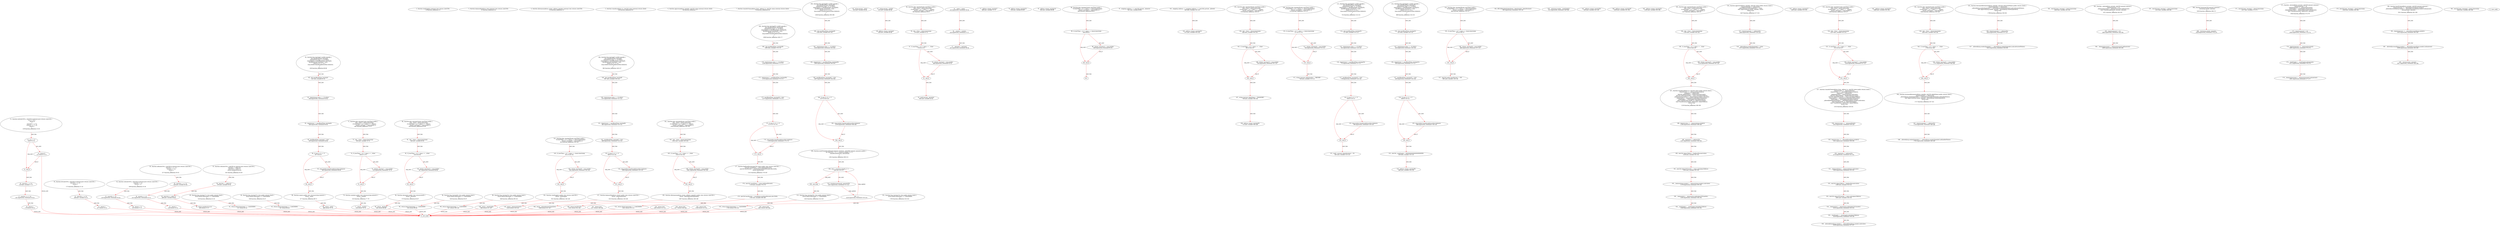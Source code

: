 digraph  {
13 [label="2_ function totalSupply() external view returns (uint256);\n13-function_definition-3-3", method="totalSupply()", type_label=function_definition];
21 [label="3_ function balanceOf(address who) external view returns (uint256);\n21-function_definition-4-4", method="balanceOf(address who)", type_label=function_definition];
33 [label="4_ function allowance(address owner, address spender) external view returns (uint256);\n33-function_definition-5-5", method="allowance(address owner,address spender)", type_label=function_definition];
49 [label="5_ function transfer(address to, uint256 value) external returns (bool);\n49-function_definition-6-6", method="transfer(address to,uint256 value)", type_label=function_definition];
64 [label="6_ function approve(address spender, uint256 value) external returns (bool);\n64-function_definition-7-7", method="approve(address spender,uint256 value)", type_label=function_definition];
79 [label="7_ function transferFrom(address from, address to, uint256 value) external returns (bool);\n79-function_definition-8-8", method="transferFrom(address from,address to,uint256 value)", type_label=function_definition];
129 [label="12_ function mul(uint256 a, uint256 b) internal pure returns (uint256) {\n    if (a == 0) {\n      return 0;\n    }\n    uint256 c = a * b;\n    assert(c / a == b);\n    return c;\n  }\n129-function_definition-13-20", method="mul(uint256 a,uint256 b)", type_label=function_definition];
146 [label="13_ if_a == 0\n146-if-14-16", method="mul(uint256 a,uint256 b)", type_label=if];
2212 [label="13_ end_if", method="mul(uint256 a,uint256 b)", type_label=end_if];
151 [label="14_ return 0;\n151-return-15-15", method="mul(uint256 a,uint256 b)", type_label=return];
153 [label="16_ uint256 c = a * b;\n153-new_variable-17-17", method="mul(uint256 a,uint256 b)", type_label=new_variable];
161 [label="17_ assert(c / a == b);\n161-expression_statement-18-18", method="mul(uint256 a,uint256 b)", type_label=expression_statement];
170 [label="18_ return c;\n170-return-19-19", method="mul(uint256 a,uint256 b)", type_label=return];
172 [label="20_ function div(uint256 a, uint256 b) internal pure returns (uint256) {\n    uint256 c = a / b;\n    return c;\n  }\n172-function_definition-21-24", method="div(uint256 a,uint256 b)", type_label=function_definition];
189 [label="21_ uint256 c = a / b;\n189-new_variable-22-22", method="div(uint256 a,uint256 b)", type_label=new_variable];
197 [label="22_ return c;\n197-return-23-23", method="div(uint256 a,uint256 b)", type_label=return];
199 [label="24_ function sub(uint256 a, uint256 b) internal pure returns (uint256) {\n    assert(b <= a);\n    return a - b;\n  }\n199-function_definition-25-28", method="sub(uint256 a,uint256 b)", type_label=function_definition];
216 [label="25_ assert(b <= a);\n216-expression_statement-26-26", method="sub(uint256 a,uint256 b)", type_label=expression_statement];
223 [label="26_ return a - b;\n223-return-27-27", method="sub(uint256 a,uint256 b)", type_label=return];
227 [label="28_ function add(uint256 a, uint256 b) internal pure returns (uint256) {\n    uint256 c = a + b;\n    assert(c >= a);\n    return c;\n  }\n227-function_definition-29-33", method="add(uint256 a,uint256 b)", type_label=function_definition];
244 [label="29_ uint256 c = a + b;\n244-new_variable-30-30", method="add(uint256 a,uint256 b)", type_label=new_variable];
252 [label="30_ assert(c >= a);\n252-expression_statement-31-31", method="add(uint256 a,uint256 b)", type_label=expression_statement];
259 [label="31_ return c;\n259-return-32-32", method="add(uint256 a,uint256 b)", type_label=return];
261 [label="33_ function ceil(uint256 a, uint256 m) internal pure returns (uint256) {\n    uint256 c = add(a,m);\n    uint256 d = sub(c,1);\n    return mul(div(d,m),m);\n  }\n261-function_definition-34-38", method="ceil(uint256 a,uint256 m)", type_label=function_definition];
278 [label="34_ uint256 c = add(a,m);\n278-new_variable-35-35", method="ceil(uint256 a,uint256 m)", type_label=new_variable];
289 [label="35_ uint256 d = sub(c,1);\n289-new_variable-36-36", method="ceil(uint256 a,uint256 m)", type_label=new_variable];
300 [label="36_ return mul(div(d,m),m);\n300-return-37-37", method="ceil(uint256 a,uint256 m)", type_label=return];
318 [label="40_ function bug_tmstmp17() view public returns (bool) {\n    return block.timestamp >= 1546300800;\n  }\n318-function_definition-41-43", method="bug_tmstmp17()", type_label=function_definition];
327 [label="41_ return block.timestamp >= 1546300800;\n327-return-42-42", method="bug_tmstmp17()", type_label=return];
333 [label="43_ string private _name;\n333-new_variable-44-44", method="", type_label=new_variable];
338 [label="44_ function bug_tmstmp37() view public returns (bool) {\n    return block.timestamp >= 1546300800;\n  }\n338-function_definition-45-47", method="bug_tmstmp37()", type_label=function_definition];
347 [label="45_ return block.timestamp >= 1546300800;\n347-return-46-46", method="bug_tmstmp37()", type_label=return];
353 [label="47_ string private _symbol;\n353-new_variable-48-48", method="", type_label=new_variable];
358 [label="48_ address winner_tmstmp3;\n358-new_variable-49-49", method="", type_label=new_variable];
362 [label="49_ function play_tmstmp3(uint startTime) public {\n	uint _vtime = block.timestamp;\n	if (startTime + (5 * 1 days) == _vtime){\n		winner_tmstmp3 = msg.sender;}}\n362-function_definition-50-53", method="play_tmstmp3(uint startTime)", type_label=function_definition];
370 [label="50_ uint _vtime = block.timestamp;\n370-new_variable-51-51", method="play_tmstmp3(uint startTime)", type_label=new_variable];
378 [label="51_ if_startTime + (5 * 1 days) == _vtime\n378-if-52-53", method="play_tmstmp3(uint startTime)", type_label=if];
2444 [label="51_ end_if", method="play_tmstmp3(uint startTime)", type_label=end_if];
389 [label="52_ winner_tmstmp3 = msg.sender;\n389-expression_statement-53-53", method="play_tmstmp3(uint startTime)", type_label=expression_statement];
395 [label="53_ uint8 private _decimals;\n395-new_variable-54-54", method="", type_label=new_variable];
414 [label="55_ _name = name;\n414-expression_statement-56-56", method="", type_label=expression_statement];
418 [label="56_ _symbol = symbol;\n418-expression_statement-57-57", method="", type_label=expression_statement];
422 [label="57_ _decimals = decimals;\n422-expression_statement-58-58", method="", type_label=expression_statement];
426 [label="59_ function bug_tmstmp4 () public payable {\n	uint pastBlockTime_tmstmp4;  \n	require(msg.value == 10 ether);  \n        require(now != pastBlockTime_tmstmp4);  \n        pastBlockTime_tmstmp4 = now;        \n        if(now % 15 == 0) {  \n            msg.sender.transfer(address(this).balance);\n        }\n    }\n426-function_definition-60-68", method="bug_tmstmp4()", type_label=function_definition];
431 [label="60_ uint pastBlockTime_tmstmp4;\n431-new_variable-61-61", method="bug_tmstmp4()", type_label=new_variable];
436 [label="61_ require(msg.value == 10 ether);\n436-expression_statement-62-62", method="bug_tmstmp4()", type_label=expression_statement];
446 [label="62_ require(now != pastBlockTime_tmstmp4);\n446-expression_statement-63-63", method="bug_tmstmp4()", type_label=expression_statement];
453 [label="63_ pastBlockTime_tmstmp4 = now;\n453-expression_statement-64-64", method="bug_tmstmp4()", type_label=expression_statement];
457 [label="64_ if_now % 15 == 0\n457-if-65-67", method="bug_tmstmp4()", type_label=if];
2523 [label="64_ end_if", method="bug_tmstmp4()", type_label=end_if];
464 [label="65_ msg.sender.transfer(address(this).balance);\n464-expression_statement-66-66", method="bug_tmstmp4()", type_label=expression_statement];
477 [label="68_ function name() public view returns(string memory) {\n    return _name;\n  }\n477-function_definition-69-71", method="name()", type_label=function_definition];
486 [label="69_ return _name;\n486-return-70-70", method="name()", type_label=return];
488 [label="71_ address winner_tmstmp7;\n488-new_variable-72-72", method="", type_label=new_variable];
492 [label="72_ function play_tmstmp7(uint startTime) public {\n	uint _vtime = block.timestamp;\n	if (startTime + (5 * 1 days) == _vtime){\n		winner_tmstmp7 = msg.sender;}}\n492-function_definition-73-76", method="play_tmstmp7(uint startTime)", type_label=function_definition];
500 [label="73_ uint _vtime = block.timestamp;\n500-new_variable-74-74", method="play_tmstmp7(uint startTime)", type_label=new_variable];
508 [label="74_ if_startTime + (5 * 1 days) == _vtime\n508-if-75-76", method="play_tmstmp7(uint startTime)", type_label=if];
2574 [label="74_ end_if", method="play_tmstmp7(uint startTime)", type_label=end_if];
519 [label="75_ winner_tmstmp7 = msg.sender;\n519-expression_statement-76-76", method="play_tmstmp7(uint startTime)", type_label=expression_statement];
525 [label="76_ function symbol() public view returns(string memory) {\n    return _symbol;\n  }\n525-function_definition-77-79", method="symbol()", type_label=function_definition];
534 [label="77_ return _symbol;\n534-return-78-78", method="symbol()", type_label=return];
536 [label="79_ address winner_tmstmp23;\n536-new_variable-80-80", method="", type_label=new_variable];
540 [label="80_ function play_tmstmp23(uint startTime) public {\n	uint _vtime = block.timestamp;\n	if (startTime + (5 * 1 days) == _vtime){\n		winner_tmstmp23 = msg.sender;}}\n540-function_definition-81-84", method="play_tmstmp23(uint startTime)", type_label=function_definition];
548 [label="81_ uint _vtime = block.timestamp;\n548-new_variable-82-82", method="play_tmstmp23(uint startTime)", type_label=new_variable];
556 [label="82_ if_startTime + (5 * 1 days) == _vtime\n556-if-83-84", method="play_tmstmp23(uint startTime)", type_label=if];
2622 [label="82_ end_if", method="play_tmstmp23(uint startTime)", type_label=end_if];
567 [label="83_ winner_tmstmp23 = msg.sender;\n567-expression_statement-84-84", method="play_tmstmp23(uint startTime)", type_label=expression_statement];
573 [label="84_ function decimals() public view returns(uint8) {\n    return _decimals;\n  }\n573-function_definition-85-87", method="decimals()", type_label=function_definition];
582 [label="85_ return _decimals;\n582-return-86-86", method="decimals()", type_label=return];
584 [label="87_ address winner_tmstmp14;\n584-new_variable-88-88", method="", type_label=new_variable];
588 [label="88_ function play_tmstmp14(uint startTime) public {\n	if (startTime + (5 * 1 days) == block.timestamp){\n		winner_tmstmp14 = msg.sender;}}\n588-function_definition-89-91", method="play_tmstmp14(uint startTime)", type_label=function_definition];
596 [label="89_ if_startTime + (5 * 1 days) == block.timestamp\n596-if-90-91", method="play_tmstmp14(uint startTime)", type_label=if];
2662 [label="89_ end_if", method="play_tmstmp14(uint startTime)", type_label=end_if];
609 [label="90_ winner_tmstmp14 = msg.sender;\n609-expression_statement-91-91", method="play_tmstmp14(uint startTime)", type_label=expression_statement];
626 [label="94_ function bug_tmstmp9() view public returns (bool) {\n    return block.timestamp >= 1546300800;\n  }\n626-function_definition-95-97", method="bug_tmstmp9()", type_label=function_definition];
635 [label="95_ return block.timestamp >= 1546300800;\n635-return-96-96", method="bug_tmstmp9()", type_label=return];
641 [label="97_ mapping (address => uint256) private _balances;\n641-new_variable-98-98", method="", type_label=new_variable];
648 [label="98_ function bug_tmstmp25() view public returns (bool) {\n    return block.timestamp >= 1546300800;\n  }\n648-function_definition-99-101", method="bug_tmstmp25()", type_label=function_definition];
657 [label="99_ return block.timestamp >= 1546300800;\n657-return-100-100", method="bug_tmstmp25()", type_label=return];
663 [label="101_ mapping (address => mapping (address => uint256)) private _allowed;\n663-new_variable-102-102", method="", type_label=new_variable];
672 [label="102_ address winner_tmstmp19;\n672-new_variable-103-103", method="", type_label=new_variable];
676 [label="103_ function play_tmstmp19(uint startTime) public {\n	uint _vtime = block.timestamp;\n	if (startTime + (5 * 1 days) == _vtime){\n		winner_tmstmp19 = msg.sender;}}\n676-function_definition-104-107", method="play_tmstmp19(uint startTime)", type_label=function_definition];
684 [label="104_ uint _vtime = block.timestamp;\n684-new_variable-105-105", method="play_tmstmp19(uint startTime)", type_label=new_variable];
692 [label="105_ if_startTime + (5 * 1 days) == _vtime\n692-if-106-107", method="play_tmstmp19(uint startTime)", type_label=if];
2758 [label="105_ end_if", method="play_tmstmp19(uint startTime)", type_label=end_if];
703 [label="106_ winner_tmstmp19 = msg.sender;\n703-expression_statement-107-107", method="play_tmstmp19(uint startTime)", type_label=expression_statement];
709 [label="107_ string constant tokenName = \"BIGBOMB\";\n709-new_variable-108-108", method="", type_label=new_variable];
715 [label="108_ address winner_tmstmp26;\n715-new_variable-109-109", method="", type_label=new_variable];
719 [label="109_ function play_tmstmp26(uint startTime) public {\n	if (startTime + (5 * 1 days) == block.timestamp){\n		winner_tmstmp26 = msg.sender;}}\n719-function_definition-110-112", method="play_tmstmp26(uint startTime)", type_label=function_definition];
727 [label="110_ if_startTime + (5 * 1 days) == block.timestamp\n727-if-111-112", method="play_tmstmp26(uint startTime)", type_label=if];
2793 [label="110_ end_if", method="play_tmstmp26(uint startTime)", type_label=end_if];
740 [label="111_ winner_tmstmp26 = msg.sender;\n740-expression_statement-112-112", method="play_tmstmp26(uint startTime)", type_label=expression_statement];
746 [label="112_ string constant tokenSymbol = \"BBOMB\";\n746-new_variable-113-113", method="", type_label=new_variable];
752 [label="113_ function bug_tmstmp20 () public payable {\n	uint pastBlockTime_tmstmp20;  \n	require(msg.value == 10 ether);  \n        require(now != pastBlockTime_tmstmp20);  \n        pastBlockTime_tmstmp20 = now;        \n        if(now % 15 == 0) {  \n            msg.sender.transfer(address(this).balance);\n        }\n    }\n752-function_definition-114-122", method="bug_tmstmp20()", type_label=function_definition];
757 [label="114_ uint pastBlockTime_tmstmp20;\n757-new_variable-115-115", method="bug_tmstmp20()", type_label=new_variable];
762 [label="115_ require(msg.value == 10 ether);\n762-expression_statement-116-116", method="bug_tmstmp20()", type_label=expression_statement];
772 [label="116_ require(now != pastBlockTime_tmstmp20);\n772-expression_statement-117-117", method="bug_tmstmp20()", type_label=expression_statement];
779 [label="117_ pastBlockTime_tmstmp20 = now;\n779-expression_statement-118-118", method="bug_tmstmp20()", type_label=expression_statement];
783 [label="118_ if_now % 15 == 0\n783-if-119-121", method="bug_tmstmp20()", type_label=if];
2849 [label="118_ end_if", method="bug_tmstmp20()", type_label=end_if];
790 [label="119_ msg.sender.transfer(address(this).balance);\n790-expression_statement-120-120", method="bug_tmstmp20()", type_label=expression_statement];
803 [label="122_ uint8  constant tokenDecimals = 18;\n803-new_variable-123-123", method="", type_label=new_variable];
808 [label="123_ function bug_tmstmp32 () public payable {\n	uint pastBlockTime_tmstmp32;  \n	require(msg.value == 10 ether);  \n        require(now != pastBlockTime_tmstmp32);  \n        pastBlockTime_tmstmp32 = now;        \n        if(now % 15 == 0) {  \n            msg.sender.transfer(address(this).balance);\n        }\n    }\n808-function_definition-124-132", method="bug_tmstmp32()", type_label=function_definition];
813 [label="124_ uint pastBlockTime_tmstmp32;\n813-new_variable-125-125", method="bug_tmstmp32()", type_label=new_variable];
818 [label="125_ require(msg.value == 10 ether);\n818-expression_statement-126-126", method="bug_tmstmp32()", type_label=expression_statement];
828 [label="126_ require(now != pastBlockTime_tmstmp32);\n828-expression_statement-127-127", method="bug_tmstmp32()", type_label=expression_statement];
835 [label="127_ pastBlockTime_tmstmp32 = now;\n835-expression_statement-128-128", method="bug_tmstmp32()", type_label=expression_statement];
839 [label="128_ if_now % 15 == 0\n839-if-129-131", method="bug_tmstmp32()", type_label=if];
2905 [label="128_ end_if", method="bug_tmstmp32()", type_label=end_if];
846 [label="129_ msg.sender.transfer(address(this).balance);\n846-expression_statement-130-130", method="bug_tmstmp32()", type_label=expression_statement];
859 [label="132_ uint256 _totalSupply = 800000000000000000000000;\n859-new_variable-133-133", method="", type_label=new_variable];
864 [label="133_ address winner_tmstmp38;\n864-new_variable-134-134", method="", type_label=new_variable];
868 [label="134_ function play_tmstmp38(uint startTime) public {\n	if (startTime + (5 * 1 days) == block.timestamp){\n		winner_tmstmp38 = msg.sender;}}\n868-function_definition-135-137", method="play_tmstmp38(uint startTime)", type_label=function_definition];
876 [label="135_ if_startTime + (5 * 1 days) == block.timestamp\n876-if-136-137", method="play_tmstmp38(uint startTime)", type_label=if];
2942 [label="135_ end_if", method="play_tmstmp38(uint startTime)", type_label=end_if];
889 [label="136_ winner_tmstmp38 = msg.sender;\n889-expression_statement-137-137", method="play_tmstmp38(uint startTime)", type_label=expression_statement];
895 [label="137_ uint256 public basePercent = 100;\n895-new_variable-138-138", method="", type_label=new_variable];
902 [label="138_ ERC20Detailed(tokenName, tokenSymbol, tokenDecimals)\n902-expression_statement-139-139", method="", type_label=expression_statement];
911 [label="139_ _mint(msg.sender, _totalSupply);\n911-expression_statement-140-140", method="", type_label=expression_statement];
920 [label="141_ address winner_tmstmp30;\n920-new_variable-142-142", method="", type_label=new_variable];
924 [label="142_ function play_tmstmp30(uint startTime) public {\n	if (startTime + (5 * 1 days) == block.timestamp){\n		winner_tmstmp30 = msg.sender;}}\n924-function_definition-143-145", method="play_tmstmp30(uint startTime)", type_label=function_definition];
932 [label="143_ if_startTime + (5 * 1 days) == block.timestamp\n932-if-144-145", method="play_tmstmp30(uint startTime)", type_label=if];
2998 [label="143_ end_if", method="play_tmstmp30(uint startTime)", type_label=end_if];
945 [label="144_ winner_tmstmp30 = msg.sender;\n945-expression_statement-145-145", method="play_tmstmp30(uint startTime)", type_label=expression_statement];
951 [label="145_ function totalSupply() public view returns (uint256) {\n    return _totalSupply;\n  }\n951-function_definition-146-148", method="totalSupply()", type_label=function_definition];
960 [label="146_ return _totalSupply;\n960-return-147-147", method="totalSupply()", type_label=return];
962 [label="148_ function bug_tmstmp8 () public payable {\n	uint pastBlockTime_tmstmp8;  \n	require(msg.value == 10 ether);  \n        require(now != pastBlockTime_tmstmp8);  \n        pastBlockTime_tmstmp8 = now;        \n        if(now % 15 == 0) {  \n            msg.sender.transfer(address(this).balance);\n        }\n    }\n962-function_definition-149-157", method="bug_tmstmp8()", type_label=function_definition];
967 [label="149_ uint pastBlockTime_tmstmp8;\n967-new_variable-150-150", method="bug_tmstmp8()", type_label=new_variable];
972 [label="150_ require(msg.value == 10 ether);\n972-expression_statement-151-151", method="bug_tmstmp8()", type_label=expression_statement];
982 [label="151_ require(now != pastBlockTime_tmstmp8);\n982-expression_statement-152-152", method="bug_tmstmp8()", type_label=expression_statement];
989 [label="152_ pastBlockTime_tmstmp8 = now;\n989-expression_statement-153-153", method="bug_tmstmp8()", type_label=expression_statement];
993 [label="153_ if_now % 15 == 0\n993-if-154-156", method="bug_tmstmp8()", type_label=if];
3059 [label="153_ end_if", method="bug_tmstmp8()", type_label=end_if];
1000 [label="154_ msg.sender.transfer(address(this).balance);\n1000-expression_statement-155-155", method="bug_tmstmp8()", type_label=expression_statement];
1013 [label="157_ function balanceOf(address owner) public view returns (uint256) {\n    return _balances[owner];\n  }\n1013-function_definition-158-160", method="balanceOf(address owner)", type_label=function_definition];
1026 [label="158_ return _balances[owner];\n1026-return-159-159", method="balanceOf(address owner)", type_label=return];
1030 [label="160_ address winner_tmstmp39;\n1030-new_variable-161-161", method="", type_label=new_variable];
1034 [label="161_ function play_tmstmp39(uint startTime) public {\n	uint _vtime = block.timestamp;\n	if (startTime + (5 * 1 days) == _vtime){\n		winner_tmstmp39 = msg.sender;}}\n1034-function_definition-162-165", method="play_tmstmp39(uint startTime)", type_label=function_definition];
1042 [label="162_ uint _vtime = block.timestamp;\n1042-new_variable-163-163", method="play_tmstmp39(uint startTime)", type_label=new_variable];
1050 [label="163_ if_startTime + (5 * 1 days) == _vtime\n1050-if-164-165", method="play_tmstmp39(uint startTime)", type_label=if];
3116 [label="163_ end_if", method="play_tmstmp39(uint startTime)", type_label=end_if];
1061 [label="164_ winner_tmstmp39 = msg.sender;\n1061-expression_statement-165-165", method="play_tmstmp39(uint startTime)", type_label=expression_statement];
1067 [label="165_ function allowance(address owner, address spender) public view returns (uint256) {\n    return _allowed[owner][spender];\n  }\n1067-function_definition-166-168", method="allowance(address owner,address spender)", type_label=function_definition];
1084 [label="166_ return _allowed[owner][spender];\n1084-return-167-167", method="allowance(address owner,address spender)", type_label=return];
1090 [label="168_ function bug_tmstmp36 () public payable {\n	uint pastBlockTime_tmstmp36;  \n	require(msg.value == 10 ether);  \n        require(now != pastBlockTime_tmstmp36);  \n        pastBlockTime_tmstmp36 = now;        \n        if(now % 15 == 0) {  \n            msg.sender.transfer(address(this).balance);\n        }\n    }\n1090-function_definition-169-177", method="bug_tmstmp36()", type_label=function_definition];
1095 [label="169_ uint pastBlockTime_tmstmp36;\n1095-new_variable-170-170", method="bug_tmstmp36()", type_label=new_variable];
1100 [label="170_ require(msg.value == 10 ether);\n1100-expression_statement-171-171", method="bug_tmstmp36()", type_label=expression_statement];
1110 [label="171_ require(now != pastBlockTime_tmstmp36);\n1110-expression_statement-172-172", method="bug_tmstmp36()", type_label=expression_statement];
1117 [label="172_ pastBlockTime_tmstmp36 = now;\n1117-expression_statement-173-173", method="bug_tmstmp36()", type_label=expression_statement];
1121 [label="173_ if_now % 15 == 0\n1121-if-174-176", method="bug_tmstmp36()", type_label=if];
3187 [label="173_ end_if", method="bug_tmstmp36()", type_label=end_if];
1128 [label="174_ msg.sender.transfer(address(this).balance);\n1128-expression_statement-175-175", method="bug_tmstmp36()", type_label=expression_statement];
1141 [label="177_ function findfourPercent(uint256 value) public view returns (uint256)  {\n    uint256 roundValue = value.ceil(basePercent);\n    uint256 fourPercent = roundValue.mul(basePercent).div(2500);\n    return fourPercent;\n  }\n1141-function_definition-178-182", method="findfourPercent(uint256 value)", type_label=function_definition];
1154 [label="178_ uint256 roundValue = value.ceil(basePercent);\n1154-new_variable-179-179", method="findfourPercent(uint256 value)", type_label=new_variable];
1165 [label="179_ uint256 fourPercent = roundValue.mul(basePercent).div(2500);\n1165-new_variable-180-180", method="findfourPercent(uint256 value)", type_label=new_variable];
1181 [label="180_ return fourPercent;\n1181-return-181-181", method="findfourPercent(uint256 value)", type_label=return];
1183 [label="182_ address winner_tmstmp35;\n1183-new_variable-183-183", method="", type_label=new_variable];
1187 [label="183_ function play_tmstmp35(uint startTime) public {\n	uint _vtime = block.timestamp;\n	if (startTime + (5 * 1 days) == _vtime){\n		winner_tmstmp35 = msg.sender;}}\n1187-function_definition-184-187", method="play_tmstmp35(uint startTime)", type_label=function_definition];
1195 [label="184_ uint _vtime = block.timestamp;\n1195-new_variable-185-185", method="play_tmstmp35(uint startTime)", type_label=new_variable];
1203 [label="185_ if_startTime + (5 * 1 days) == _vtime\n1203-if-186-187", method="play_tmstmp35(uint startTime)", type_label=if];
3269 [label="185_ end_if", method="play_tmstmp35(uint startTime)", type_label=end_if];
1214 [label="186_ winner_tmstmp35 = msg.sender;\n1214-expression_statement-187-187", method="play_tmstmp35(uint startTime)", type_label=expression_statement];
1220 [label="187_ function transfer(address to, uint256 value) public returns (bool) {\n    require(value <= _balances[msg.sender]);\n    require(to != address(0));\n    uint256 tokensToBurn = findfourPercent(value);\n    uint256 tokensToTransfer = value.sub(tokensToBurn);\n    _balances[msg.sender] = _balances[msg.sender].sub(value);\n    _balances[to] = _balances[to].add(tokensToTransfer);\n    _totalSupply = _totalSupply.sub(tokensToBurn);\n    emit Transfer(msg.sender, to, tokensToTransfer);\n    emit Transfer(msg.sender, address(0), tokensToBurn);\n    return true;\n  }\n1220-function_definition-188-199", method="transfer(address to,uint256 value)", type_label=function_definition];
1236 [label="188_ require(value <= _balances[msg.sender]);\n1236-expression_statement-189-189", method="transfer(address to,uint256 value)", type_label=expression_statement];
1247 [label="189_ require(to != address(0));\n1247-expression_statement-190-190", method="transfer(address to,uint256 value)", type_label=expression_statement];
1256 [label="190_ uint256 tokensToBurn = findfourPercent(value);\n1256-new_variable-191-191", method="transfer(address to,uint256 value)", type_label=new_variable];
1265 [label="191_ uint256 tokensToTransfer = value.sub(tokensToBurn);\n1265-new_variable-192-192", method="transfer(address to,uint256 value)", type_label=new_variable];
1276 [label="192_ _balances[msg.sender] = _balances[msg.sender].sub(value);\n1276-expression_statement-193-193", method="transfer(address to,uint256 value)", type_label=expression_statement];
1293 [label="193_ _balances[to] = _balances[to].add(tokensToTransfer);\n1293-expression_statement-194-194", method="transfer(address to,uint256 value)", type_label=expression_statement];
1306 [label="194_ _totalSupply = _totalSupply.sub(tokensToBurn);\n1306-expression_statement-195-195", method="transfer(address to,uint256 value)", type_label=expression_statement];
1337 [label="197_ return true;\n1337-return-198-198", method="transfer(address to,uint256 value)", type_label=return];
1340 [label="199_ function bug_tmstmp40 () public payable {\n	uint pastBlockTime_tmstmp40;  \n	require(msg.value == 10 ether);  \n        require(now != pastBlockTime_tmstmp40);  \n        pastBlockTime_tmstmp40 = now;        \n        if(now % 15 == 0) {  \n            msg.sender.transfer(address(this).balance);\n        }\n    }\n1340-function_definition-200-208", method="bug_tmstmp40()", type_label=function_definition];
1345 [label="200_ uint pastBlockTime_tmstmp40;\n1345-new_variable-201-201", method="bug_tmstmp40()", type_label=new_variable];
1350 [label="201_ require(msg.value == 10 ether);\n1350-expression_statement-202-202", method="bug_tmstmp40()", type_label=expression_statement];
1360 [label="202_ require(now != pastBlockTime_tmstmp40);\n1360-expression_statement-203-203", method="bug_tmstmp40()", type_label=expression_statement];
1367 [label="203_ pastBlockTime_tmstmp40 = now;\n1367-expression_statement-204-204", method="bug_tmstmp40()", type_label=expression_statement];
1371 [label="204_ if_now % 15 == 0\n1371-if-205-207", method="bug_tmstmp40()", type_label=if];
3437 [label="204_ end_if", method="bug_tmstmp40()", type_label=end_if];
1378 [label="205_ msg.sender.transfer(address(this).balance);\n1378-expression_statement-206-206", method="bug_tmstmp40()", type_label=expression_statement];
1391 [label="208_ function multiTransfer(address[] memory receivers, uint256[] memory amounts) public {\n    for (uint256 i = 0; i < receivers.length; i++) {\n      transfer(receivers[i], amounts[i]);\n    }\n  }\n1391-function_definition-209-213", method="multiTransfer(address[] memory receivers,uint256[] memory amounts)", type_label=function_definition];
1405 [label="209_ for(i < receivers.length;;i++)\n1405-for-210-212", method="multiTransfer(address[] memory receivers,uint256[] memory amounts)", type_label=for];
3471 [label="209_ end_loop", method="multiTransfer(address[] memory receivers,uint256[] memory amounts)", type_label=end_loop];
1418 [label="209_ i++\n1418-expression_statement-210-210", method="multiTransfer(address[] memory receivers,uint256[] memory amounts)", type_label=expression_statement];
1421 [label="210_ transfer(receivers[i], amounts[i]);\n1421-expression_statement-211-211", method="multiTransfer(address[] memory receivers,uint256[] memory amounts)", type_label=expression_statement];
1432 [label="213_ function bug_tmstmp33() view public returns (bool) {\n    return block.timestamp >= 1546300800;\n  }\n1432-function_definition-214-216", method="bug_tmstmp33()", type_label=function_definition];
1441 [label="214_ return block.timestamp >= 1546300800;\n1441-return-215-215", method="bug_tmstmp33()", type_label=return];
1447 [label="216_ function approve(address spender, uint256 value) public returns (bool) {\n    require(spender != address(0));\n    _allowed[msg.sender][spender] = value;\n    emit Approval(msg.sender, spender, value);\n    return true;\n  }\n1447-function_definition-217-222", method="approve(address spender,uint256 value)", type_label=function_definition];
1463 [label="217_ require(spender != address(0));\n1463-expression_statement-218-218", method="approve(address spender,uint256 value)", type_label=expression_statement];
1472 [label="218_ _allowed[msg.sender][spender] = value;\n1472-expression_statement-219-219", method="approve(address spender,uint256 value)", type_label=expression_statement];
1492 [label="220_ return true;\n1492-return-221-221", method="approve(address spender,uint256 value)", type_label=return];
1495 [label="222_ address winner_tmstmp27;\n1495-new_variable-223-223", method="", type_label=new_variable];
1499 [label="223_ function play_tmstmp27(uint startTime) public {\n	uint _vtime = block.timestamp;\n	if (startTime + (5 * 1 days) == _vtime){\n		winner_tmstmp27 = msg.sender;}}\n1499-function_definition-224-227", method="play_tmstmp27(uint startTime)", type_label=function_definition];
1507 [label="224_ uint _vtime = block.timestamp;\n1507-new_variable-225-225", method="play_tmstmp27(uint startTime)", type_label=new_variable];
1515 [label="225_ if_startTime + (5 * 1 days) == _vtime\n1515-if-226-227", method="play_tmstmp27(uint startTime)", type_label=if];
3581 [label="225_ end_if", method="play_tmstmp27(uint startTime)", type_label=end_if];
1526 [label="226_ winner_tmstmp27 = msg.sender;\n1526-expression_statement-227-227", method="play_tmstmp27(uint startTime)", type_label=expression_statement];
1532 [label="227_ function transferFrom(address from, address to, uint256 value) public returns (bool) {\n    require(value <= _balances[from]);\n    require(value <= _allowed[from][msg.sender]);\n    require(to != address(0));\n    _balances[from] = _balances[from].sub(value);\n    uint256 tokensToBurn = findfourPercent(value);\n    uint256 tokensToTransfer = value.sub(tokensToBurn);\n    _balances[to] = _balances[to].add(tokensToTransfer);\n    _totalSupply = _totalSupply.sub(tokensToBurn);\n    _allowed[from][msg.sender] = _allowed[from][msg.sender].sub(value);\n    emit Transfer(from, to, tokensToTransfer);\n    emit Transfer(from, address(0), tokensToBurn);\n    return true;\n  }\n1532-function_definition-228-241", method="transferFrom(address from,address to,uint256 value)", type_label=function_definition];
1552 [label="228_ require(value <= _balances[from]);\n1552-expression_statement-229-229", method="transferFrom(address from,address to,uint256 value)", type_label=expression_statement];
1561 [label="229_ require(value <= _allowed[from][msg.sender]);\n1561-expression_statement-230-230", method="transferFrom(address from,address to,uint256 value)", type_label=expression_statement];
1574 [label="230_ require(to != address(0));\n1574-expression_statement-231-231", method="transferFrom(address from,address to,uint256 value)", type_label=expression_statement];
1583 [label="231_ _balances[from] = _balances[from].sub(value);\n1583-expression_statement-232-232", method="transferFrom(address from,address to,uint256 value)", type_label=expression_statement];
1596 [label="232_ uint256 tokensToBurn = findfourPercent(value);\n1596-new_variable-233-233", method="transferFrom(address from,address to,uint256 value)", type_label=new_variable];
1605 [label="233_ uint256 tokensToTransfer = value.sub(tokensToBurn);\n1605-new_variable-234-234", method="transferFrom(address from,address to,uint256 value)", type_label=new_variable];
1616 [label="234_ _balances[to] = _balances[to].add(tokensToTransfer);\n1616-expression_statement-235-235", method="transferFrom(address from,address to,uint256 value)", type_label=expression_statement];
1629 [label="235_ _totalSupply = _totalSupply.sub(tokensToBurn);\n1629-expression_statement-236-236", method="transferFrom(address from,address to,uint256 value)", type_label=expression_statement];
1638 [label="236_ _allowed[from][msg.sender] = _allowed[from][msg.sender].sub(value);\n1638-expression_statement-237-237", method="transferFrom(address from,address to,uint256 value)", type_label=expression_statement];
1677 [label="239_ return true;\n1677-return-240-240", method="transferFrom(address from,address to,uint256 value)", type_label=return];
1680 [label="241_ address winner_tmstmp31;\n1680-new_variable-242-242", method="", type_label=new_variable];
1684 [label="242_ function play_tmstmp31(uint startTime) public {\n	uint _vtime = block.timestamp;\n	if (startTime + (5 * 1 days) == _vtime){\n		winner_tmstmp31 = msg.sender;}}\n1684-function_definition-243-246", method="play_tmstmp31(uint startTime)", type_label=function_definition];
1692 [label="243_ uint _vtime = block.timestamp;\n1692-new_variable-244-244", method="play_tmstmp31(uint startTime)", type_label=new_variable];
1700 [label="244_ if_startTime + (5 * 1 days) == _vtime\n1700-if-245-246", method="play_tmstmp31(uint startTime)", type_label=if];
3766 [label="244_ end_if", method="play_tmstmp31(uint startTime)", type_label=end_if];
1711 [label="245_ winner_tmstmp31 = msg.sender;\n1711-expression_statement-246-246", method="play_tmstmp31(uint startTime)", type_label=expression_statement];
1717 [label="246_ function increaseAllowance(address spender, uint256 addedValue) public returns (bool) {\n    require(spender != address(0));\n    _allowed[msg.sender][spender] = (_allowed[msg.sender][spender].add(addedValue));\n    emit Approval(msg.sender, spender, _allowed[msg.sender][spender]);\n    return true;\n  }\n1717-function_definition-247-252", method="increaseAllowance(address spender,uint256 addedValue)", type_label=function_definition];
1733 [label="247_ require(spender != address(0));\n1733-expression_statement-248-248", method="increaseAllowance(address spender,uint256 addedValue)", type_label=expression_statement];
1742 [label="248_ _allowed[msg.sender][spender] = (_allowed[msg.sender][spender].add(addedValue));\n1742-expression_statement-249-249", method="increaseAllowance(address spender,uint256 addedValue)", type_label=expression_statement];
1780 [label="250_ return true;\n1780-return-251-251", method="increaseAllowance(address spender,uint256 addedValue)", type_label=return];
1783 [label="252_ function bug_tmstmp13() view public returns (bool) {\n    return block.timestamp >= 1546300800;\n  }\n1783-function_definition-253-255", method="bug_tmstmp13()", type_label=function_definition];
1792 [label="253_ return block.timestamp >= 1546300800;\n1792-return-254-254", method="bug_tmstmp13()", type_label=return];
1798 [label="255_ function decreaseAllowance(address spender, uint256 subtractedValue) public returns (bool) {\n    require(spender != address(0));\n    _allowed[msg.sender][spender] = (_allowed[msg.sender][spender].sub(subtractedValue));\n    emit Approval(msg.sender, spender, _allowed[msg.sender][spender]);\n    return true;\n  }\n1798-function_definition-256-261", method="decreaseAllowance(address spender,uint256 subtractedValue)", type_label=function_definition];
1814 [label="256_ require(spender != address(0));\n1814-expression_statement-257-257", method="decreaseAllowance(address spender,uint256 subtractedValue)", type_label=expression_statement];
1823 [label="257_ _allowed[msg.sender][spender] = (_allowed[msg.sender][spender].sub(subtractedValue));\n1823-expression_statement-258-258", method="decreaseAllowance(address spender,uint256 subtractedValue)", type_label=expression_statement];
1861 [label="259_ return true;\n1861-return-260-260", method="decreaseAllowance(address spender,uint256 subtractedValue)", type_label=return];
1864 [label="261_ uint256 bugv_tmstmp5 = block.timestamp;\n1864-new_variable-262-262", method="", type_label=new_variable];
1871 [label="262_ function _mint(address account, uint256 amount) internal {\n    require(amount != 0);\n    _balances[account] = _balances[account].add(amount);\n    emit Transfer(address(0), account, amount);\n  }\n1871-function_definition-263-267", method="_mint(address account,uint256 amount)", type_label=function_definition];
1883 [label="263_ require(amount != 0);\n1883-expression_statement-264-264", method="_mint(address account,uint256 amount)", type_label=expression_statement];
1890 [label="264_ _balances[account] = _balances[account].add(amount);\n1890-expression_statement-265-265", method="_mint(address account,uint256 amount)", type_label=expression_statement];
1913 [label="267_ uint256 bugv_tmstmp1 = block.timestamp;\n1913-new_variable-268-268", method="", type_label=new_variable];
1920 [label="268_ function burn(uint256 amount) external {\n    _burn(msg.sender, amount);\n  }\n1920-function_definition-269-271", method="burn(uint256 amount)", type_label=function_definition];
1928 [label="269_ _burn(msg.sender, amount);\n1928-expression_statement-270-270", method="burn(uint256 amount)", type_label=expression_statement];
1937 [label="271_ uint256 bugv_tmstmp2 = block.timestamp;\n1937-new_variable-272-272", method="", type_label=new_variable];
1944 [label="272_ function _burn(address account, uint256 amount) internal {\n    require(amount != 0);\n    require(amount <= _balances[account]);\n    _totalSupply = _totalSupply.sub(amount);\n    _balances[account] = _balances[account].sub(amount);\n    emit Transfer(account, address(0), amount);\n  }\n1944-function_definition-273-279", method="_burn(address account,uint256 amount)", type_label=function_definition];
1956 [label="273_ require(amount != 0);\n1956-expression_statement-274-274", method="_burn(address account,uint256 amount)", type_label=expression_statement];
1963 [label="274_ require(amount <= _balances[account]);\n1963-expression_statement-275-275", method="_burn(address account,uint256 amount)", type_label=expression_statement];
1972 [label="275_ _totalSupply = _totalSupply.sub(amount);\n1972-expression_statement-276-276", method="_burn(address account,uint256 amount)", type_label=expression_statement];
1981 [label="276_ _balances[account] = _balances[account].sub(amount);\n1981-expression_statement-277-277", method="_burn(address account,uint256 amount)", type_label=expression_statement];
2004 [label="279_ uint256 bugv_tmstmp3 = block.timestamp;\n2004-new_variable-280-280", method="", type_label=new_variable];
2011 [label="280_ function burnFrom(address account, uint256 amount) external {\n    require(amount <= _allowed[account][msg.sender]);\n    _allowed[account][msg.sender] = _allowed[account][msg.sender].sub(amount);\n    _burn(account, amount);\n  }\n2011-function_definition-281-285", method="burnFrom(address account,uint256 amount)", type_label=function_definition];
2023 [label="281_ require(amount <= _allowed[account][msg.sender]);\n2023-expression_statement-282-282", method="burnFrom(address account,uint256 amount)", type_label=expression_statement];
2036 [label="282_ _allowed[account][msg.sender] = _allowed[account][msg.sender].sub(amount);\n2036-expression_statement-283-283", method="burnFrom(address account,uint256 amount)", type_label=expression_statement];
2057 [label="283_ _burn(account, amount);\n2057-expression_statement-284-284", method="burnFrom(address account,uint256 amount)", type_label=expression_statement];
2064 [label="285_ uint256 bugv_tmstmp4 = block.timestamp;\n2064-new_variable-286-286", method="", type_label=new_variable];
1 [label="0_ start_node", method="", type_label=start];
2 [label="0_ exit_node", method="", type_label=exit];
615;
129 -> 146  [color=red, controlflow_type=next_line, edge_type=CFG_edge, key=0, label=next_line];
146 -> 151  [color=red, controlflow_type=pos_next, edge_type=CFG_edge, key=0, label=pos_next];
146 -> 2212  [color=red, controlflow_type=neg_next, edge_type=CFG_edge, key=0, label=neg_next];
2212 -> 153  [color=red, controlflow_type=next_line, edge_type=CFG_edge, key=0, label=next_line];
151 -> 2212  [color=red, controlflow_type=end_if, edge_type=CFG_edge, key=0, label=end_if];
151 -> 2  [color=red, controlflow_type=return_exit, edge_type=CFG_edge, key=0, label=return_exit];
153 -> 161  [color=red, controlflow_type=next_line, edge_type=CFG_edge, key=0, label=next_line];
161 -> 170  [color=red, controlflow_type=next_line, edge_type=CFG_edge, key=0, label=next_line];
170 -> 2  [color=red, controlflow_type=return_exit, edge_type=CFG_edge, key=0, label=return_exit];
172 -> 189  [color=red, controlflow_type=next_line, edge_type=CFG_edge, key=0, label=next_line];
189 -> 197  [color=red, controlflow_type=next_line, edge_type=CFG_edge, key=0, label=next_line];
197 -> 2  [color=red, controlflow_type=return_exit, edge_type=CFG_edge, key=0, label=return_exit];
199 -> 216  [color=red, controlflow_type=next_line, edge_type=CFG_edge, key=0, label=next_line];
216 -> 223  [color=red, controlflow_type=next_line, edge_type=CFG_edge, key=0, label=next_line];
223 -> 2  [color=red, controlflow_type=return_exit, edge_type=CFG_edge, key=0, label=return_exit];
227 -> 244  [color=red, controlflow_type=next_line, edge_type=CFG_edge, key=0, label=next_line];
244 -> 252  [color=red, controlflow_type=next_line, edge_type=CFG_edge, key=0, label=next_line];
252 -> 259  [color=red, controlflow_type=next_line, edge_type=CFG_edge, key=0, label=next_line];
259 -> 2  [color=red, controlflow_type=return_exit, edge_type=CFG_edge, key=0, label=return_exit];
261 -> 278  [color=red, controlflow_type=next_line, edge_type=CFG_edge, key=0, label=next_line];
278 -> 289  [color=red, controlflow_type=next_line, edge_type=CFG_edge, key=0, label=next_line];
289 -> 300  [color=red, controlflow_type=next_line, edge_type=CFG_edge, key=0, label=next_line];
300 -> 2  [color=red, controlflow_type=return_exit, edge_type=CFG_edge, key=0, label=return_exit];
318 -> 327  [color=red, controlflow_type=next_line, edge_type=CFG_edge, key=0, label=next_line];
327 -> 2  [color=red, controlflow_type=return_exit, edge_type=CFG_edge, key=0, label=return_exit];
338 -> 347  [color=red, controlflow_type=next_line, edge_type=CFG_edge, key=0, label=next_line];
347 -> 2  [color=red, controlflow_type=return_exit, edge_type=CFG_edge, key=0, label=return_exit];
353 -> 358  [color=red, controlflow_type=next_line, edge_type=CFG_edge, key=0, label=next_line];
362 -> 370  [color=red, controlflow_type=next_line, edge_type=CFG_edge, key=0, label=next_line];
370 -> 378  [color=red, controlflow_type=next_line, edge_type=CFG_edge, key=0, label=next_line];
378 -> 389  [color=red, controlflow_type=pos_next, edge_type=CFG_edge, key=0, label=pos_next];
378 -> 2444  [color=red, controlflow_type=neg_next, edge_type=CFG_edge, key=0, label=neg_next];
2444 -> 395  [color=red, controlflow_type=next_line, edge_type=CFG_edge, key=0, label=next_line];
389 -> 2444  [color=red, controlflow_type=end_if, edge_type=CFG_edge, key=0, label=end_if];
414 -> 418  [color=red, controlflow_type=next_line, edge_type=CFG_edge, key=0, label=next_line];
418 -> 422  [color=red, controlflow_type=next_line, edge_type=CFG_edge, key=0, label=next_line];
426 -> 431  [color=red, controlflow_type=next_line, edge_type=CFG_edge, key=0, label=next_line];
431 -> 436  [color=red, controlflow_type=next_line, edge_type=CFG_edge, key=0, label=next_line];
436 -> 446  [color=red, controlflow_type=next_line, edge_type=CFG_edge, key=0, label=next_line];
446 -> 453  [color=red, controlflow_type=next_line, edge_type=CFG_edge, key=0, label=next_line];
453 -> 457  [color=red, controlflow_type=next_line, edge_type=CFG_edge, key=0, label=next_line];
457 -> 464  [color=red, controlflow_type=pos_next, edge_type=CFG_edge, key=0, label=pos_next];
457 -> 2523  [color=red, controlflow_type=neg_next, edge_type=CFG_edge, key=0, label=neg_next];
2523 -> 477  [color=red, controlflow_type=next_line, edge_type=CFG_edge, key=0, label=next_line];
464 -> 2523  [color=red, controlflow_type=end_if, edge_type=CFG_edge, key=0, label=end_if];
477 -> 486  [color=red, controlflow_type=next_line, edge_type=CFG_edge, key=0, label=next_line];
486 -> 2  [color=red, controlflow_type=return_exit, edge_type=CFG_edge, key=0, label=return_exit];
492 -> 500  [color=red, controlflow_type=next_line, edge_type=CFG_edge, key=0, label=next_line];
500 -> 508  [color=red, controlflow_type=next_line, edge_type=CFG_edge, key=0, label=next_line];
508 -> 519  [color=red, controlflow_type=pos_next, edge_type=CFG_edge, key=0, label=pos_next];
508 -> 2574  [color=red, controlflow_type=neg_next, edge_type=CFG_edge, key=0, label=neg_next];
2574 -> 525  [color=red, controlflow_type=next_line, edge_type=CFG_edge, key=0, label=next_line];
519 -> 2574  [color=red, controlflow_type=end_if, edge_type=CFG_edge, key=0, label=end_if];
525 -> 534  [color=red, controlflow_type=next_line, edge_type=CFG_edge, key=0, label=next_line];
534 -> 2  [color=red, controlflow_type=return_exit, edge_type=CFG_edge, key=0, label=return_exit];
540 -> 548  [color=red, controlflow_type=next_line, edge_type=CFG_edge, key=0, label=next_line];
548 -> 556  [color=red, controlflow_type=next_line, edge_type=CFG_edge, key=0, label=next_line];
556 -> 567  [color=red, controlflow_type=pos_next, edge_type=CFG_edge, key=0, label=pos_next];
556 -> 2622  [color=red, controlflow_type=neg_next, edge_type=CFG_edge, key=0, label=neg_next];
2622 -> 573  [color=red, controlflow_type=next_line, edge_type=CFG_edge, key=0, label=next_line];
567 -> 2622  [color=red, controlflow_type=end_if, edge_type=CFG_edge, key=0, label=end_if];
573 -> 582  [color=red, controlflow_type=next_line, edge_type=CFG_edge, key=0, label=next_line];
582 -> 2  [color=red, controlflow_type=return_exit, edge_type=CFG_edge, key=0, label=return_exit];
588 -> 596  [color=red, controlflow_type=next_line, edge_type=CFG_edge, key=0, label=next_line];
596 -> 609  [color=red, controlflow_type=pos_next, edge_type=CFG_edge, key=0, label=pos_next];
596 -> 2662  [color=red, controlflow_type=neg_next, edge_type=CFG_edge, key=0, label=neg_next];
2662 -> 615  [color=red, controlflow_type=next_line, edge_type=CFG_edge, key=0, label=next_line];
609 -> 2662  [color=red, controlflow_type=end_if, edge_type=CFG_edge, key=0, label=end_if];
626 -> 635  [color=red, controlflow_type=next_line, edge_type=CFG_edge, key=0, label=next_line];
635 -> 2  [color=red, controlflow_type=return_exit, edge_type=CFG_edge, key=0, label=return_exit];
648 -> 657  [color=red, controlflow_type=next_line, edge_type=CFG_edge, key=0, label=next_line];
657 -> 2  [color=red, controlflow_type=return_exit, edge_type=CFG_edge, key=0, label=return_exit];
663 -> 672  [color=red, controlflow_type=next_line, edge_type=CFG_edge, key=0, label=next_line];
676 -> 684  [color=red, controlflow_type=next_line, edge_type=CFG_edge, key=0, label=next_line];
684 -> 692  [color=red, controlflow_type=next_line, edge_type=CFG_edge, key=0, label=next_line];
692 -> 703  [color=red, controlflow_type=pos_next, edge_type=CFG_edge, key=0, label=pos_next];
692 -> 2758  [color=red, controlflow_type=neg_next, edge_type=CFG_edge, key=0, label=neg_next];
2758 -> 709  [color=red, controlflow_type=next_line, edge_type=CFG_edge, key=0, label=next_line];
703 -> 2758  [color=red, controlflow_type=end_if, edge_type=CFG_edge, key=0, label=end_if];
709 -> 715  [color=red, controlflow_type=next_line, edge_type=CFG_edge, key=0, label=next_line];
719 -> 727  [color=red, controlflow_type=next_line, edge_type=CFG_edge, key=0, label=next_line];
727 -> 740  [color=red, controlflow_type=pos_next, edge_type=CFG_edge, key=0, label=pos_next];
727 -> 2793  [color=red, controlflow_type=neg_next, edge_type=CFG_edge, key=0, label=neg_next];
2793 -> 746  [color=red, controlflow_type=next_line, edge_type=CFG_edge, key=0, label=next_line];
740 -> 2793  [color=red, controlflow_type=end_if, edge_type=CFG_edge, key=0, label=end_if];
752 -> 757  [color=red, controlflow_type=next_line, edge_type=CFG_edge, key=0, label=next_line];
757 -> 762  [color=red, controlflow_type=next_line, edge_type=CFG_edge, key=0, label=next_line];
762 -> 772  [color=red, controlflow_type=next_line, edge_type=CFG_edge, key=0, label=next_line];
772 -> 779  [color=red, controlflow_type=next_line, edge_type=CFG_edge, key=0, label=next_line];
779 -> 783  [color=red, controlflow_type=next_line, edge_type=CFG_edge, key=0, label=next_line];
783 -> 790  [color=red, controlflow_type=pos_next, edge_type=CFG_edge, key=0, label=pos_next];
783 -> 2849  [color=red, controlflow_type=neg_next, edge_type=CFG_edge, key=0, label=neg_next];
2849 -> 803  [color=red, controlflow_type=next_line, edge_type=CFG_edge, key=0, label=next_line];
790 -> 2849  [color=red, controlflow_type=end_if, edge_type=CFG_edge, key=0, label=end_if];
808 -> 813  [color=red, controlflow_type=next_line, edge_type=CFG_edge, key=0, label=next_line];
813 -> 818  [color=red, controlflow_type=next_line, edge_type=CFG_edge, key=0, label=next_line];
818 -> 828  [color=red, controlflow_type=next_line, edge_type=CFG_edge, key=0, label=next_line];
828 -> 835  [color=red, controlflow_type=next_line, edge_type=CFG_edge, key=0, label=next_line];
835 -> 839  [color=red, controlflow_type=next_line, edge_type=CFG_edge, key=0, label=next_line];
839 -> 846  [color=red, controlflow_type=pos_next, edge_type=CFG_edge, key=0, label=pos_next];
839 -> 2905  [color=red, controlflow_type=neg_next, edge_type=CFG_edge, key=0, label=neg_next];
2905 -> 859  [color=red, controlflow_type=next_line, edge_type=CFG_edge, key=0, label=next_line];
846 -> 2905  [color=red, controlflow_type=end_if, edge_type=CFG_edge, key=0, label=end_if];
859 -> 864  [color=red, controlflow_type=next_line, edge_type=CFG_edge, key=0, label=next_line];
868 -> 876  [color=red, controlflow_type=next_line, edge_type=CFG_edge, key=0, label=next_line];
876 -> 889  [color=red, controlflow_type=pos_next, edge_type=CFG_edge, key=0, label=pos_next];
876 -> 2942  [color=red, controlflow_type=neg_next, edge_type=CFG_edge, key=0, label=neg_next];
2942 -> 895  [color=red, controlflow_type=next_line, edge_type=CFG_edge, key=0, label=next_line];
889 -> 2942  [color=red, controlflow_type=end_if, edge_type=CFG_edge, key=0, label=end_if];
924 -> 932  [color=red, controlflow_type=next_line, edge_type=CFG_edge, key=0, label=next_line];
932 -> 945  [color=red, controlflow_type=pos_next, edge_type=CFG_edge, key=0, label=pos_next];
932 -> 2998  [color=red, controlflow_type=neg_next, edge_type=CFG_edge, key=0, label=neg_next];
2998 -> 951  [color=red, controlflow_type=next_line, edge_type=CFG_edge, key=0, label=next_line];
945 -> 2998  [color=red, controlflow_type=end_if, edge_type=CFG_edge, key=0, label=end_if];
951 -> 960  [color=red, controlflow_type=next_line, edge_type=CFG_edge, key=0, label=next_line];
960 -> 2  [color=red, controlflow_type=return_exit, edge_type=CFG_edge, key=0, label=return_exit];
962 -> 967  [color=red, controlflow_type=next_line, edge_type=CFG_edge, key=0, label=next_line];
967 -> 972  [color=red, controlflow_type=next_line, edge_type=CFG_edge, key=0, label=next_line];
972 -> 982  [color=red, controlflow_type=next_line, edge_type=CFG_edge, key=0, label=next_line];
982 -> 989  [color=red, controlflow_type=next_line, edge_type=CFG_edge, key=0, label=next_line];
989 -> 993  [color=red, controlflow_type=next_line, edge_type=CFG_edge, key=0, label=next_line];
993 -> 1000  [color=red, controlflow_type=pos_next, edge_type=CFG_edge, key=0, label=pos_next];
993 -> 3059  [color=red, controlflow_type=neg_next, edge_type=CFG_edge, key=0, label=neg_next];
3059 -> 1013  [color=red, controlflow_type=next_line, edge_type=CFG_edge, key=0, label=next_line];
1000 -> 3059  [color=red, controlflow_type=end_if, edge_type=CFG_edge, key=0, label=end_if];
1013 -> 1026  [color=red, controlflow_type=next_line, edge_type=CFG_edge, key=0, label=next_line];
1026 -> 2  [color=red, controlflow_type=return_exit, edge_type=CFG_edge, key=0, label=return_exit];
1034 -> 1042  [color=red, controlflow_type=next_line, edge_type=CFG_edge, key=0, label=next_line];
1042 -> 1050  [color=red, controlflow_type=next_line, edge_type=CFG_edge, key=0, label=next_line];
1050 -> 1061  [color=red, controlflow_type=pos_next, edge_type=CFG_edge, key=0, label=pos_next];
1050 -> 3116  [color=red, controlflow_type=neg_next, edge_type=CFG_edge, key=0, label=neg_next];
3116 -> 1067  [color=red, controlflow_type=next_line, edge_type=CFG_edge, key=0, label=next_line];
1061 -> 3116  [color=red, controlflow_type=end_if, edge_type=CFG_edge, key=0, label=end_if];
1067 -> 1084  [color=red, controlflow_type=next_line, edge_type=CFG_edge, key=0, label=next_line];
1084 -> 2  [color=red, controlflow_type=return_exit, edge_type=CFG_edge, key=0, label=return_exit];
1090 -> 1095  [color=red, controlflow_type=next_line, edge_type=CFG_edge, key=0, label=next_line];
1095 -> 1100  [color=red, controlflow_type=next_line, edge_type=CFG_edge, key=0, label=next_line];
1100 -> 1110  [color=red, controlflow_type=next_line, edge_type=CFG_edge, key=0, label=next_line];
1110 -> 1117  [color=red, controlflow_type=next_line, edge_type=CFG_edge, key=0, label=next_line];
1117 -> 1121  [color=red, controlflow_type=next_line, edge_type=CFG_edge, key=0, label=next_line];
1121 -> 1128  [color=red, controlflow_type=pos_next, edge_type=CFG_edge, key=0, label=pos_next];
1121 -> 3187  [color=red, controlflow_type=neg_next, edge_type=CFG_edge, key=0, label=neg_next];
3187 -> 1141  [color=red, controlflow_type=next_line, edge_type=CFG_edge, key=0, label=next_line];
1128 -> 3187  [color=red, controlflow_type=end_if, edge_type=CFG_edge, key=0, label=end_if];
1141 -> 1154  [color=red, controlflow_type=next_line, edge_type=CFG_edge, key=0, label=next_line];
1154 -> 1165  [color=red, controlflow_type=next_line, edge_type=CFG_edge, key=0, label=next_line];
1165 -> 1181  [color=red, controlflow_type=next_line, edge_type=CFG_edge, key=0, label=next_line];
1181 -> 2  [color=red, controlflow_type=return_exit, edge_type=CFG_edge, key=0, label=return_exit];
1187 -> 1195  [color=red, controlflow_type=next_line, edge_type=CFG_edge, key=0, label=next_line];
1195 -> 1203  [color=red, controlflow_type=next_line, edge_type=CFG_edge, key=0, label=next_line];
1203 -> 1214  [color=red, controlflow_type=pos_next, edge_type=CFG_edge, key=0, label=pos_next];
1203 -> 3269  [color=red, controlflow_type=neg_next, edge_type=CFG_edge, key=0, label=neg_next];
3269 -> 1220  [color=red, controlflow_type=next_line, edge_type=CFG_edge, key=0, label=next_line];
1214 -> 3269  [color=red, controlflow_type=end_if, edge_type=CFG_edge, key=0, label=end_if];
1220 -> 1236  [color=red, controlflow_type=next_line, edge_type=CFG_edge, key=0, label=next_line];
1236 -> 1247  [color=red, controlflow_type=next_line, edge_type=CFG_edge, key=0, label=next_line];
1247 -> 1256  [color=red, controlflow_type=next_line, edge_type=CFG_edge, key=0, label=next_line];
1256 -> 1265  [color=red, controlflow_type=next_line, edge_type=CFG_edge, key=0, label=next_line];
1265 -> 1276  [color=red, controlflow_type=next_line, edge_type=CFG_edge, key=0, label=next_line];
1276 -> 1293  [color=red, controlflow_type=next_line, edge_type=CFG_edge, key=0, label=next_line];
1293 -> 1306  [color=red, controlflow_type=next_line, edge_type=CFG_edge, key=0, label=next_line];
1337 -> 2  [color=red, controlflow_type=return_exit, edge_type=CFG_edge, key=0, label=return_exit];
1340 -> 1345  [color=red, controlflow_type=next_line, edge_type=CFG_edge, key=0, label=next_line];
1345 -> 1350  [color=red, controlflow_type=next_line, edge_type=CFG_edge, key=0, label=next_line];
1350 -> 1360  [color=red, controlflow_type=next_line, edge_type=CFG_edge, key=0, label=next_line];
1360 -> 1367  [color=red, controlflow_type=next_line, edge_type=CFG_edge, key=0, label=next_line];
1367 -> 1371  [color=red, controlflow_type=next_line, edge_type=CFG_edge, key=0, label=next_line];
1371 -> 1378  [color=red, controlflow_type=pos_next, edge_type=CFG_edge, key=0, label=pos_next];
1371 -> 3437  [color=red, controlflow_type=neg_next, edge_type=CFG_edge, key=0, label=neg_next];
3437 -> 1391  [color=red, controlflow_type=next_line, edge_type=CFG_edge, key=0, label=next_line];
1378 -> 3437  [color=red, controlflow_type=end_if, edge_type=CFG_edge, key=0, label=end_if];
1391 -> 1405  [color=red, controlflow_type=next_line, edge_type=CFG_edge, key=0, label=next_line];
1405 -> 1421  [color=red, controlflow_type=pos_next, edge_type=CFG_edge, key=0, label=pos_next];
1405 -> 3471  [color=red, controlflow_type=neg_next, edge_type=CFG_edge, key=0, label=neg_next];
3471 -> 1432  [color=red, controlflow_type=next_line, edge_type=CFG_edge, key=0, label=next_line];
1418 -> 1405  [color=red, controlflow_type=loop_update, edge_type=CFG_edge, key=0, label=loop_update];
1421 -> 1418  [color=red, controlflow_type=loop_update, edge_type=CFG_edge, key=0, label=loop_update];
1432 -> 1441  [color=red, controlflow_type=next_line, edge_type=CFG_edge, key=0, label=next_line];
1441 -> 2  [color=red, controlflow_type=return_exit, edge_type=CFG_edge, key=0, label=return_exit];
1447 -> 1463  [color=red, controlflow_type=next_line, edge_type=CFG_edge, key=0, label=next_line];
1463 -> 1472  [color=red, controlflow_type=next_line, edge_type=CFG_edge, key=0, label=next_line];
1492 -> 2  [color=red, controlflow_type=return_exit, edge_type=CFG_edge, key=0, label=return_exit];
1499 -> 1507  [color=red, controlflow_type=next_line, edge_type=CFG_edge, key=0, label=next_line];
1507 -> 1515  [color=red, controlflow_type=next_line, edge_type=CFG_edge, key=0, label=next_line];
1515 -> 1526  [color=red, controlflow_type=pos_next, edge_type=CFG_edge, key=0, label=pos_next];
1515 -> 3581  [color=red, controlflow_type=neg_next, edge_type=CFG_edge, key=0, label=neg_next];
3581 -> 1532  [color=red, controlflow_type=next_line, edge_type=CFG_edge, key=0, label=next_line];
1526 -> 3581  [color=red, controlflow_type=end_if, edge_type=CFG_edge, key=0, label=end_if];
1532 -> 1552  [color=red, controlflow_type=next_line, edge_type=CFG_edge, key=0, label=next_line];
1552 -> 1561  [color=red, controlflow_type=next_line, edge_type=CFG_edge, key=0, label=next_line];
1561 -> 1574  [color=red, controlflow_type=next_line, edge_type=CFG_edge, key=0, label=next_line];
1574 -> 1583  [color=red, controlflow_type=next_line, edge_type=CFG_edge, key=0, label=next_line];
1583 -> 1596  [color=red, controlflow_type=next_line, edge_type=CFG_edge, key=0, label=next_line];
1596 -> 1605  [color=red, controlflow_type=next_line, edge_type=CFG_edge, key=0, label=next_line];
1605 -> 1616  [color=red, controlflow_type=next_line, edge_type=CFG_edge, key=0, label=next_line];
1616 -> 1629  [color=red, controlflow_type=next_line, edge_type=CFG_edge, key=0, label=next_line];
1629 -> 1638  [color=red, controlflow_type=next_line, edge_type=CFG_edge, key=0, label=next_line];
1677 -> 2  [color=red, controlflow_type=return_exit, edge_type=CFG_edge, key=0, label=return_exit];
1684 -> 1692  [color=red, controlflow_type=next_line, edge_type=CFG_edge, key=0, label=next_line];
1692 -> 1700  [color=red, controlflow_type=next_line, edge_type=CFG_edge, key=0, label=next_line];
1700 -> 1711  [color=red, controlflow_type=pos_next, edge_type=CFG_edge, key=0, label=pos_next];
1700 -> 3766  [color=red, controlflow_type=neg_next, edge_type=CFG_edge, key=0, label=neg_next];
3766 -> 1717  [color=red, controlflow_type=next_line, edge_type=CFG_edge, key=0, label=next_line];
1711 -> 3766  [color=red, controlflow_type=end_if, edge_type=CFG_edge, key=0, label=end_if];
1717 -> 1733  [color=red, controlflow_type=next_line, edge_type=CFG_edge, key=0, label=next_line];
1733 -> 1742  [color=red, controlflow_type=next_line, edge_type=CFG_edge, key=0, label=next_line];
1780 -> 2  [color=red, controlflow_type=return_exit, edge_type=CFG_edge, key=0, label=return_exit];
1783 -> 1792  [color=red, controlflow_type=next_line, edge_type=CFG_edge, key=0, label=next_line];
1792 -> 2  [color=red, controlflow_type=return_exit, edge_type=CFG_edge, key=0, label=return_exit];
1798 -> 1814  [color=red, controlflow_type=next_line, edge_type=CFG_edge, key=0, label=next_line];
1814 -> 1823  [color=red, controlflow_type=next_line, edge_type=CFG_edge, key=0, label=next_line];
1861 -> 2  [color=red, controlflow_type=return_exit, edge_type=CFG_edge, key=0, label=return_exit];
1871 -> 1883  [color=red, controlflow_type=next_line, edge_type=CFG_edge, key=0, label=next_line];
1883 -> 1890  [color=red, controlflow_type=next_line, edge_type=CFG_edge, key=0, label=next_line];
1920 -> 1928  [color=red, controlflow_type=next_line, edge_type=CFG_edge, key=0, label=next_line];
1944 -> 1956  [color=red, controlflow_type=next_line, edge_type=CFG_edge, key=0, label=next_line];
1956 -> 1963  [color=red, controlflow_type=next_line, edge_type=CFG_edge, key=0, label=next_line];
1963 -> 1972  [color=red, controlflow_type=next_line, edge_type=CFG_edge, key=0, label=next_line];
1972 -> 1981  [color=red, controlflow_type=next_line, edge_type=CFG_edge, key=0, label=next_line];
2011 -> 2023  [color=red, controlflow_type=next_line, edge_type=CFG_edge, key=0, label=next_line];
2023 -> 2036  [color=red, controlflow_type=next_line, edge_type=CFG_edge, key=0, label=next_line];
2036 -> 2057  [color=red, controlflow_type=next_line, edge_type=CFG_edge, key=0, label=next_line];
}

